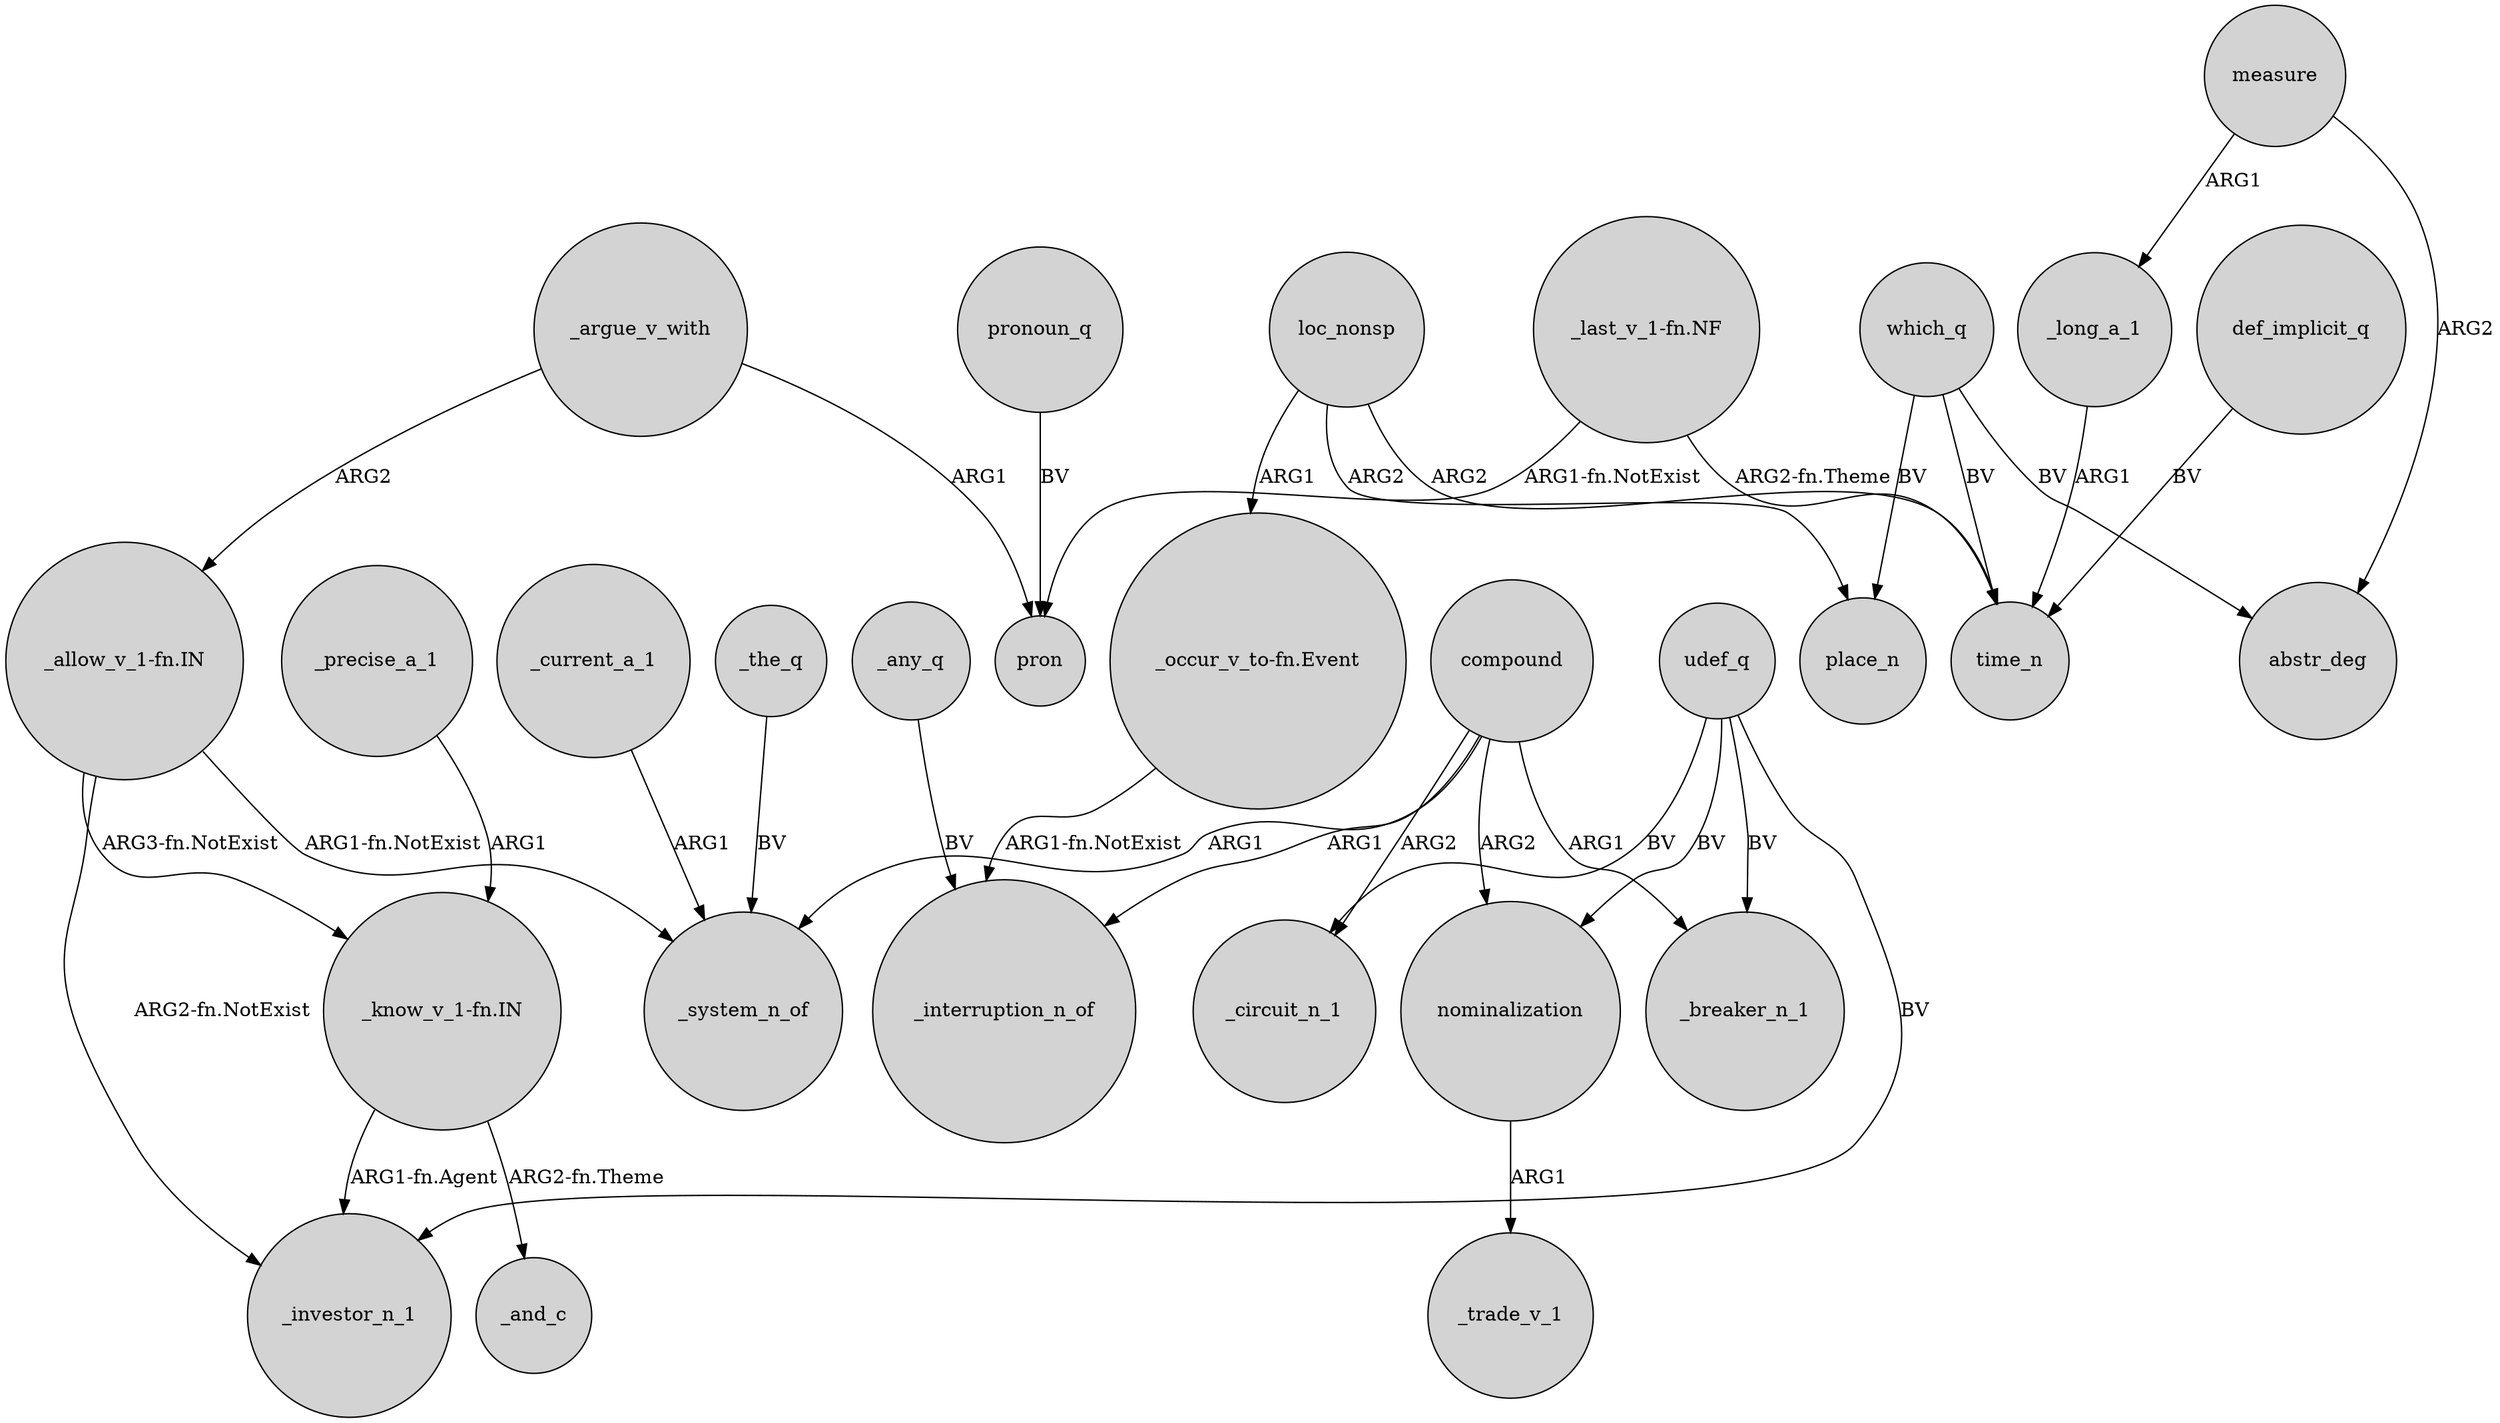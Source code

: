digraph {
	node [shape=circle style=filled]
	_any_q -> _interruption_n_of [label=BV]
	compound -> _interruption_n_of [label=ARG1]
	measure -> abstr_deg [label=ARG2]
	measure -> _long_a_1 [label=ARG1]
	udef_q -> _investor_n_1 [label=BV]
	"_allow_v_1-fn.IN" -> _system_n_of [label="ARG1-fn.NotExist"]
	loc_nonsp -> "_occur_v_to-fn.Event" [label=ARG1]
	compound -> _system_n_of [label=ARG1]
	"_last_v_1-fn.NF" -> time_n [label="ARG2-fn.Theme"]
	compound -> _breaker_n_1 [label=ARG1]
	which_q -> time_n [label=BV]
	udef_q -> _circuit_n_1 [label=BV]
	compound -> nominalization [label=ARG2]
	nominalization -> _trade_v_1 [label=ARG1]
	udef_q -> _breaker_n_1 [label=BV]
	loc_nonsp -> time_n [label=ARG2]
	_precise_a_1 -> "_know_v_1-fn.IN" [label=ARG1]
	"_allow_v_1-fn.IN" -> "_know_v_1-fn.IN" [label="ARG3-fn.NotExist"]
	which_q -> place_n [label=BV]
	"_occur_v_to-fn.Event" -> _interruption_n_of [label="ARG1-fn.NotExist"]
	_argue_v_with -> pron [label=ARG1]
	pronoun_q -> pron [label=BV]
	_long_a_1 -> time_n [label=ARG1]
	"_last_v_1-fn.NF" -> pron [label="ARG1-fn.NotExist"]
	_current_a_1 -> _system_n_of [label=ARG1]
	which_q -> abstr_deg [label=BV]
	udef_q -> nominalization [label=BV]
	_argue_v_with -> "_allow_v_1-fn.IN" [label=ARG2]
	loc_nonsp -> place_n [label=ARG2]
	_the_q -> _system_n_of [label=BV]
	"_know_v_1-fn.IN" -> _and_c [label="ARG2-fn.Theme"]
	"_allow_v_1-fn.IN" -> _investor_n_1 [label="ARG2-fn.NotExist"]
	def_implicit_q -> time_n [label=BV]
	"_know_v_1-fn.IN" -> _investor_n_1 [label="ARG1-fn.Agent"]
	compound -> _circuit_n_1 [label=ARG2]
}
